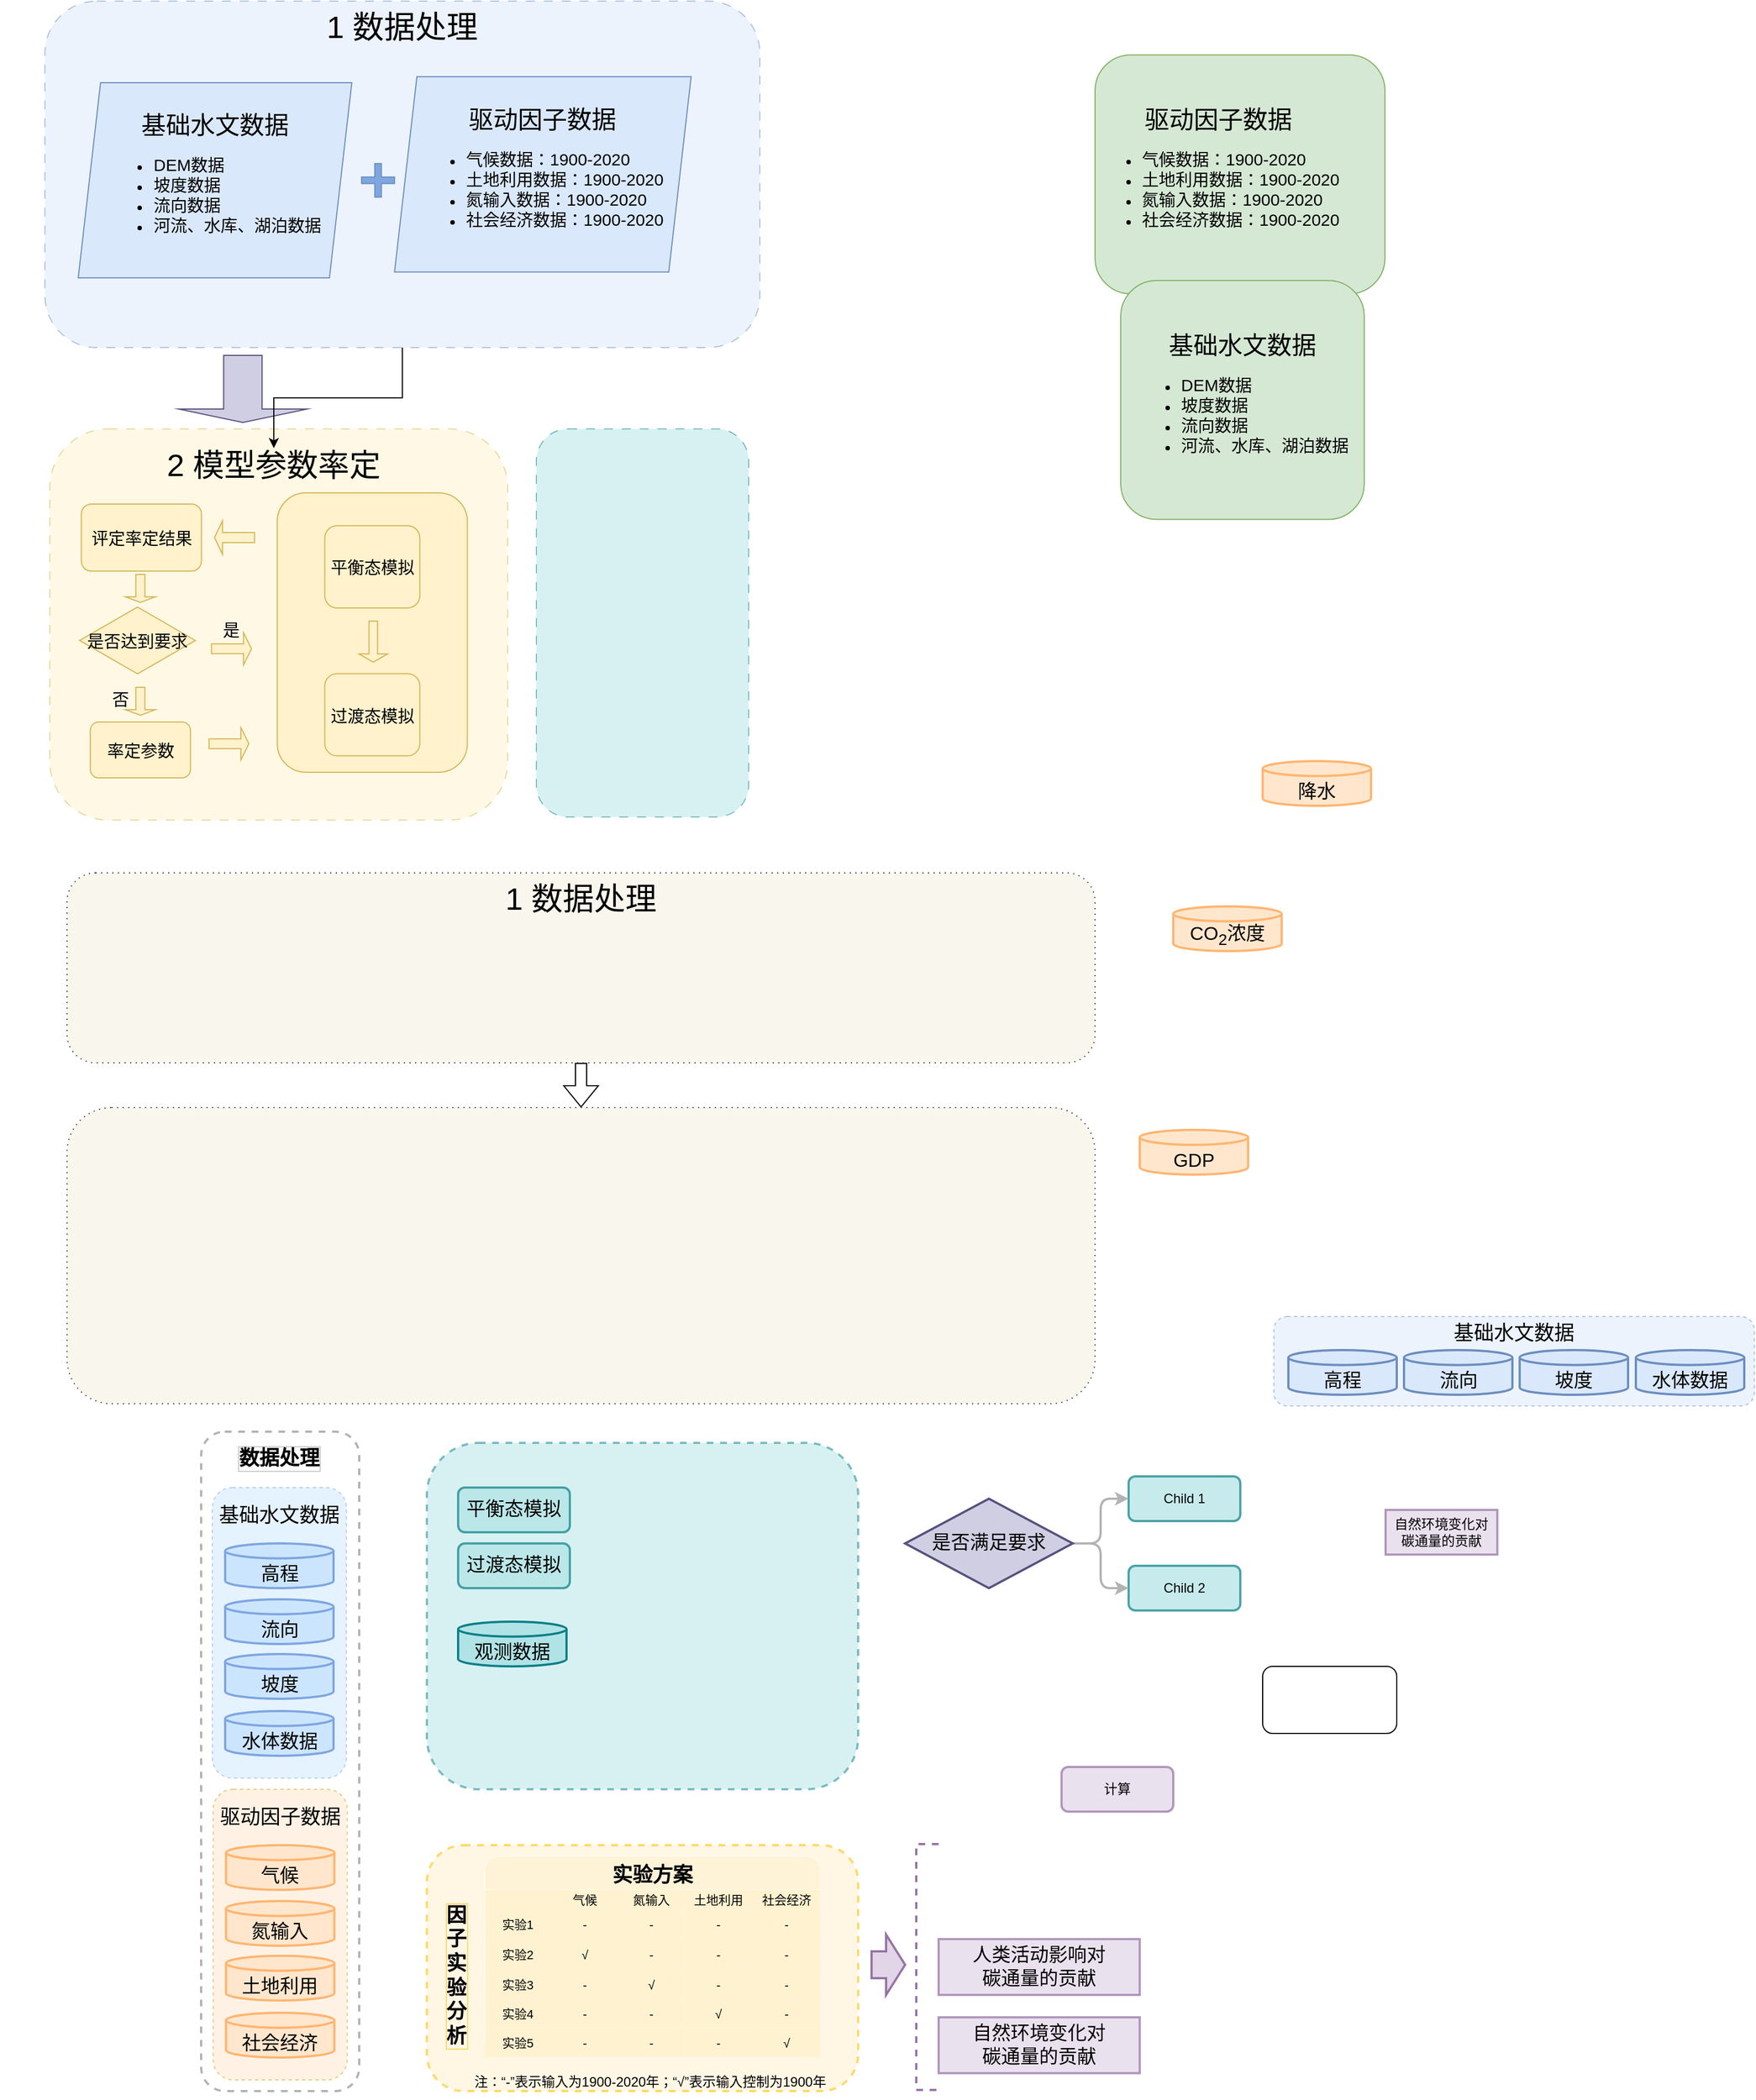 <mxfile version="27.1.4">
  <diagram id="C5RBs43oDa-KdzZeNtuy" name="Page-1">
    <mxGraphModel dx="1188" dy="659" grid="1" gridSize="10" guides="1" tooltips="1" connect="1" arrows="1" fold="1" page="1" pageScale="1" pageWidth="827" pageHeight="1169" math="0" shadow="0">
      <root>
        <mxCell id="WIyWlLk6GJQsqaUBKTNV-0" />
        <mxCell id="WIyWlLk6GJQsqaUBKTNV-1" parent="WIyWlLk6GJQsqaUBKTNV-0" />
        <mxCell id="oJPnfznHVFl8mpxEo0FU-79" value="" style="rounded=1;whiteSpace=wrap;html=1;dashed=1;strokeColor=#B3B3B3;strokeWidth=2;" parent="WIyWlLk6GJQsqaUBKTNV-1" vertex="1">
          <mxGeometry x="200" y="1300" width="141.5" height="590" as="geometry" />
        </mxCell>
        <mxCell id="oJPnfznHVFl8mpxEo0FU-6" value="" style="group;dashed=1;fillColor=#dae8fc;strokeColor=#6c8ebf;opacity=0;" parent="WIyWlLk6GJQsqaUBKTNV-1" vertex="1" connectable="0">
          <mxGeometry x="70" y="20" width="630" height="382.76" as="geometry" />
        </mxCell>
        <mxCell id="oJPnfznHVFl8mpxEo0FU-4" value="&lt;font style=&quot;font-size: 28px;&quot;&gt;1 数据处理&lt;/font&gt;" style="rounded=1;whiteSpace=wrap;html=1;fillColor=#dae8fc;strokeColor=#6c8ebf;verticalAlign=top;dashed=1;opacity=50;dashPattern=8 8;" parent="oJPnfznHVFl8mpxEo0FU-6" vertex="1">
          <mxGeometry x="-9.83" width="639.83" height="310" as="geometry" />
        </mxCell>
        <mxCell id="oJPnfznHVFl8mpxEo0FU-9" value="" style="shape=cross;whiteSpace=wrap;html=1;fillColor=#7EA6E0;strokeColor=#6c8ebf;" parent="oJPnfznHVFl8mpxEo0FU-6" vertex="1">
          <mxGeometry x="273.603" y="145.34" width="29.492" height="30" as="geometry" />
        </mxCell>
        <mxCell id="oJPnfznHVFl8mpxEo0FU-14" value="" style="shape=singleArrow;direction=south;whiteSpace=wrap;html=1;strokeColor=#56517e;fillColor=#d0cee2;" parent="oJPnfznHVFl8mpxEo0FU-6" vertex="1">
          <mxGeometry x="109.998" y="317" width="114.702" height="60" as="geometry" />
        </mxCell>
        <mxCell id="oJPnfznHVFl8mpxEo0FU-18" value="&lt;div&gt;&lt;font style=&quot;font-size: 22px;&quot;&gt;基础水文数据&lt;/font&gt;&lt;/div&gt;&lt;div&gt;&lt;ul&gt;&lt;li style=&quot;text-align: left;&quot;&gt;&lt;font style=&quot;font-size: 15px;&quot;&gt;DEM数据&lt;/font&gt;&lt;/li&gt;&lt;li style=&quot;text-align: left;&quot;&gt;&lt;font style=&quot;font-size: 15px;&quot;&gt;坡度数据&lt;/font&gt;&lt;/li&gt;&lt;li style=&quot;text-align: left;&quot;&gt;&lt;font style=&quot;font-size: 15px;&quot;&gt;流向数据&lt;/font&gt;&lt;/li&gt;&lt;li style=&quot;text-align: left;&quot;&gt;&lt;font style=&quot;font-size: 15px;&quot;&gt;河流、水库、湖泊数据&lt;/font&gt;&lt;/li&gt;&lt;/ul&gt;&lt;/div&gt;" style="shape=parallelogram;perimeter=parallelogramPerimeter;whiteSpace=wrap;html=1;fixedSize=1;fillColor=#dae8fc;strokeColor=#6c8ebf;" parent="oJPnfznHVFl8mpxEo0FU-6" vertex="1">
          <mxGeometry x="19.996" y="73.01" width="244.839" height="174.66" as="geometry" />
        </mxCell>
        <mxCell id="oJPnfznHVFl8mpxEo0FU-17" value="&lt;div&gt;&lt;font style=&quot;font-size: 22px;&quot;&gt;驱动因子数据&lt;/font&gt;&lt;/div&gt;&lt;ul style=&quot;text-align: left;&quot;&gt;&lt;li&gt;&lt;font style=&quot;font-size: 15px;&quot;&gt;气候数据：1900-2020&lt;/font&gt;&lt;/li&gt;&lt;li&gt;&lt;font style=&quot;font-size: 15px;&quot;&gt;土地利用数据：1900-2020&lt;/font&gt;&lt;/li&gt;&lt;li&gt;&lt;font style=&quot;font-size: 15px;&quot;&gt;氮输入数据：1900-2020&lt;/font&gt;&lt;/li&gt;&lt;li&gt;&lt;font style=&quot;font-size: 15px;&quot;&gt;社会经济数据：1900-2020&lt;/font&gt;&lt;/li&gt;&lt;/ul&gt;" style="shape=parallelogram;perimeter=parallelogramPerimeter;whiteSpace=wrap;html=1;fixedSize=1;fillColor=#dae8fc;strokeColor=#6c8ebf;" parent="oJPnfznHVFl8mpxEo0FU-6" vertex="1">
          <mxGeometry x="303.09" y="67.67" width="265.424" height="174.66" as="geometry" />
        </mxCell>
        <mxCell id="oJPnfznHVFl8mpxEo0FU-0" value="&lt;div style=&quot;text-align: center;&quot;&gt;&lt;font style=&quot;font-size: 22px;&quot;&gt;驱动因子数据&lt;/font&gt;&lt;/div&gt;&lt;ul&gt;&lt;li style=&quot;&quot;&gt;&lt;font style=&quot;font-size: 15px;&quot;&gt;气候数据：1900-2020&lt;/font&gt;&lt;/li&gt;&lt;li&gt;&lt;font style=&quot;font-size: 15px;&quot;&gt;土地利用数据：1900-2020&lt;/font&gt;&lt;/li&gt;&lt;li style=&quot;&quot;&gt;&lt;font style=&quot;font-size: 15px;&quot;&gt;氮输入数据：1900-2020&lt;/font&gt;&lt;/li&gt;&lt;li style=&quot;&quot;&gt;&lt;font style=&quot;font-size: 15px;&quot;&gt;社会经济数据：1900-2020&lt;/font&gt;&lt;/li&gt;&lt;/ul&gt;" style="rounded=1;whiteSpace=wrap;html=1;align=left;fillColor=#d5e8d4;strokeColor=#82b366;movable=1;resizable=1;rotatable=1;deletable=1;editable=1;locked=0;connectable=1;" parent="WIyWlLk6GJQsqaUBKTNV-1" vertex="1">
          <mxGeometry x="1000.005" y="68.108" width="259.434" height="213.793" as="geometry" />
        </mxCell>
        <mxCell id="oJPnfznHVFl8mpxEo0FU-2" value="&lt;div style=&quot;&quot;&gt;&lt;font style=&quot;font-size: 22px;&quot;&gt;基础水文数据&lt;/font&gt;&lt;/div&gt;&lt;div style=&quot;&quot;&gt;&lt;ul&gt;&lt;li style=&quot;text-align: left;&quot;&gt;&lt;font style=&quot;font-size: 15px;&quot;&gt;DEM数据&lt;/font&gt;&lt;/li&gt;&lt;li style=&quot;text-align: left;&quot;&gt;&lt;font style=&quot;font-size: 15px;&quot;&gt;坡度数据&lt;/font&gt;&lt;/li&gt;&lt;li style=&quot;text-align: left;&quot;&gt;&lt;font style=&quot;font-size: 15px;&quot;&gt;流向数据&lt;/font&gt;&lt;/li&gt;&lt;li style=&quot;text-align: left;&quot;&gt;&lt;font style=&quot;font-size: 15px;&quot;&gt;河流、水库、湖泊数据&lt;/font&gt;&lt;/li&gt;&lt;/ul&gt;&lt;/div&gt;" style="rounded=1;whiteSpace=wrap;html=1;align=center;fillColor=#d5e8d4;strokeColor=#82b366;" parent="WIyWlLk6GJQsqaUBKTNV-1" vertex="1">
          <mxGeometry x="1023.001" y="269.998" width="217.925" height="213.793" as="geometry" />
        </mxCell>
        <mxCell id="oJPnfznHVFl8mpxEo0FU-35" value="" style="group" parent="WIyWlLk6GJQsqaUBKTNV-1" vertex="1" connectable="0">
          <mxGeometry x="20" y="402.76" width="490" height="350" as="geometry" />
        </mxCell>
        <mxCell id="oJPnfznHVFl8mpxEo0FU-3" value="" style="rounded=1;whiteSpace=wrap;html=1;fillColor=#fff2cc;strokeColor=#d6b656;opacity=50;dashed=1;dashPattern=8 8;" parent="oJPnfznHVFl8mpxEo0FU-35" vertex="1">
          <mxGeometry x="44.545" width="409.818" height="350" as="geometry" />
        </mxCell>
        <mxCell id="oJPnfznHVFl8mpxEo0FU-36" value="" style="group" parent="oJPnfznHVFl8mpxEo0FU-35" vertex="1" connectable="0">
          <mxGeometry x="71.273" y="52.24" width="356.364" height="260" as="geometry" />
        </mxCell>
        <mxCell id="oJPnfznHVFl8mpxEo0FU-21" value="&lt;font style=&quot;font-size: 15px;&quot;&gt;率定参数&lt;/font&gt;" style="rounded=1;whiteSpace=wrap;html=1;fillColor=#fff2cc;strokeColor=#d6b656;" parent="oJPnfznHVFl8mpxEo0FU-36" vertex="1">
          <mxGeometry x="9.562" y="210" width="89.613" height="50" as="geometry" />
        </mxCell>
        <mxCell id="oJPnfznHVFl8mpxEo0FU-25" value="" style="shape=singleArrow;direction=west;whiteSpace=wrap;html=1;fillColor=#fff2cc;strokeColor=#d6b656;" parent="oJPnfznHVFl8mpxEo0FU-36" vertex="1">
          <mxGeometry x="120.682" y="30" width="35.845" height="30" as="geometry" />
        </mxCell>
        <mxCell id="oJPnfznHVFl8mpxEo0FU-26" value="&lt;font style=&quot;font-size: 15px;&quot;&gt;是否达到要求&lt;/font&gt;" style="html=1;whiteSpace=wrap;aspect=fixed;shape=isoRectangle;fillColor=#fff2cc;strokeColor=#d6b656;" parent="oJPnfznHVFl8mpxEo0FU-36" vertex="1">
          <mxGeometry y="106" width="103.58" height="62.147" as="geometry" />
        </mxCell>
        <mxCell id="oJPnfznHVFl8mpxEo0FU-27" value="" style="group" parent="oJPnfznHVFl8mpxEo0FU-36" vertex="1" connectable="0">
          <mxGeometry x="171.758" y="5" width="175.228" height="250" as="geometry" />
        </mxCell>
        <mxCell id="oJPnfznHVFl8mpxEo0FU-22" value="" style="rounded=1;whiteSpace=wrap;html=1;fillColor=#fff2cc;strokeColor=#d6b656;textDirection=vertical-lr;" parent="oJPnfznHVFl8mpxEo0FU-27" vertex="1">
          <mxGeometry x="5.104" width="170.124" height="250.0" as="geometry" />
        </mxCell>
        <mxCell id="oJPnfznHVFl8mpxEo0FU-19" value="&lt;font style=&quot;font-size: 15px;&quot;&gt;平衡态模拟&lt;/font&gt;" style="rounded=1;whiteSpace=wrap;html=1;fillColor=#fff2cc;strokeColor=#d6b656;" parent="oJPnfznHVFl8mpxEo0FU-27" vertex="1">
          <mxGeometry x="47.635" y="29.412" width="85.062" height="73.529" as="geometry" />
        </mxCell>
        <mxCell id="oJPnfznHVFl8mpxEo0FU-20" value="&lt;font style=&quot;font-size: 15px;&quot;&gt;过渡态模拟&lt;/font&gt;" style="rounded=1;whiteSpace=wrap;html=1;fillColor=#fff2cc;strokeColor=#d6b656;" parent="oJPnfznHVFl8mpxEo0FU-27" vertex="1">
          <mxGeometry x="47.635" y="161.765" width="85.062" height="73.529" as="geometry" />
        </mxCell>
        <mxCell id="oJPnfznHVFl8mpxEo0FU-24" value="" style="shape=singleArrow;direction=south;whiteSpace=wrap;html=1;fillColor=#fff2cc;strokeColor=#d6b656;" parent="oJPnfznHVFl8mpxEo0FU-27" vertex="1">
          <mxGeometry x="78.257" y="114.706" width="25.519" height="36.765" as="geometry" />
        </mxCell>
        <mxCell id="oJPnfznHVFl8mpxEo0FU-28" value="&lt;span style=&quot;font-size: 15px;&quot;&gt;评定率定结果&lt;/span&gt;" style="rounded=1;whiteSpace=wrap;html=1;fillColor=#fff2cc;strokeColor=#d6b656;" parent="oJPnfznHVFl8mpxEo0FU-36" vertex="1">
          <mxGeometry x="1.497" y="15" width="107.535" height="60" as="geometry" />
        </mxCell>
        <mxCell id="oJPnfznHVFl8mpxEo0FU-29" value="" style="shape=singleArrow;direction=south;whiteSpace=wrap;html=1;fillColor=#fff2cc;strokeColor=#d6b656;" parent="oJPnfznHVFl8mpxEo0FU-36" vertex="1">
          <mxGeometry x="40.926" y="78" width="26.884" height="25" as="geometry" />
        </mxCell>
        <mxCell id="oJPnfznHVFl8mpxEo0FU-30" value="" style="shape=singleArrow;whiteSpace=wrap;html=1;fillColor=#fff2cc;strokeColor=#d6b656;" parent="oJPnfznHVFl8mpxEo0FU-36" vertex="1">
          <mxGeometry x="117.993" y="130" width="35.845" height="29" as="geometry" />
        </mxCell>
        <mxCell id="oJPnfznHVFl8mpxEo0FU-32" value="&lt;font style=&quot;font-size: 15px;&quot;&gt;是&lt;/font&gt;" style="text;html=1;align=center;verticalAlign=middle;whiteSpace=wrap;rounded=0;" parent="oJPnfznHVFl8mpxEo0FU-36" vertex="1">
          <mxGeometry x="109.032" y="112" width="53.768" height="30" as="geometry" />
        </mxCell>
        <mxCell id="oJPnfznHVFl8mpxEo0FU-33" value="" style="shape=singleArrow;direction=south;whiteSpace=wrap;html=1;fillColor=#fff2cc;strokeColor=#d6b656;" parent="oJPnfznHVFl8mpxEo0FU-36" vertex="1">
          <mxGeometry x="40.926" y="179" width="26.884" height="25" as="geometry" />
        </mxCell>
        <mxCell id="oJPnfznHVFl8mpxEo0FU-34" value="&lt;font style=&quot;font-size: 15px;&quot;&gt;否&lt;/font&gt;" style="text;html=1;align=center;verticalAlign=middle;whiteSpace=wrap;rounded=0;" parent="oJPnfznHVFl8mpxEo0FU-36" vertex="1">
          <mxGeometry x="9.562" y="174" width="53.768" height="30" as="geometry" />
        </mxCell>
        <mxCell id="oJPnfznHVFl8mpxEo0FU-37" value="&lt;font style=&quot;font-size: 28px;&quot;&gt;2 模型参数率定&lt;/font&gt;" style="text;html=1;align=center;verticalAlign=middle;whiteSpace=wrap;rounded=0;" parent="oJPnfznHVFl8mpxEo0FU-35" vertex="1">
          <mxGeometry x="139.07" y="17.24" width="211.86" height="30" as="geometry" />
        </mxCell>
        <mxCell id="oJPnfznHVFl8mpxEo0FU-38" value="" style="shape=singleArrow;whiteSpace=wrap;html=1;fillColor=#fff2cc;strokeColor=#d6b656;" parent="oJPnfznHVFl8mpxEo0FU-35" vertex="1">
          <mxGeometry x="187.091" y="267.24" width="35.636" height="29" as="geometry" />
        </mxCell>
        <mxCell id="oJPnfznHVFl8mpxEo0FU-40" value="" style="rounded=1;whiteSpace=wrap;html=1;fillColor=#b0e3e6;strokeColor=#0e8088;opacity=50;dashed=1;dashPattern=8 8;" parent="WIyWlLk6GJQsqaUBKTNV-1" vertex="1">
          <mxGeometry x="500" y="402.76" width="190" height="347.24" as="geometry" />
        </mxCell>
        <mxCell id="oJPnfznHVFl8mpxEo0FU-41" value="" style="edgeStyle=orthogonalEdgeStyle;rounded=0;orthogonalLoop=1;jettySize=auto;html=1;" parent="WIyWlLk6GJQsqaUBKTNV-1" source="oJPnfznHVFl8mpxEo0FU-4" target="oJPnfznHVFl8mpxEo0FU-37" edge="1">
          <mxGeometry relative="1" as="geometry" />
        </mxCell>
        <mxCell id="oJPnfznHVFl8mpxEo0FU-67" value="" style="edgeStyle=orthogonalEdgeStyle;rounded=0;orthogonalLoop=1;jettySize=auto;html=1;opacity=0;fillColor=#b1ddf0;strokeColor=#10739e;" parent="WIyWlLk6GJQsqaUBKTNV-1" edge="1">
          <mxGeometry relative="1" as="geometry">
            <mxPoint x="1150" y="1307" as="sourcePoint" />
            <mxPoint x="1150" y="1307" as="targetPoint" />
            <Array as="points">
              <mxPoint x="1170" y="1307" />
            </Array>
          </mxGeometry>
        </mxCell>
        <mxCell id="oJPnfznHVFl8mpxEo0FU-69" value="" style="edgeStyle=orthogonalEdgeStyle;rounded=0;orthogonalLoop=1;jettySize=auto;html=1;shape=flexArrow;" parent="WIyWlLk6GJQsqaUBKTNV-1" source="oJPnfznHVFl8mpxEo0FU-42" target="oJPnfznHVFl8mpxEo0FU-68" edge="1">
          <mxGeometry relative="1" as="geometry" />
        </mxCell>
        <mxCell id="oJPnfznHVFl8mpxEo0FU-42" value="&lt;font style=&quot;font-size: 28px;&quot;&gt;1 数据处理&lt;/font&gt;" style="rounded=1;whiteSpace=wrap;html=1;verticalAlign=top;dashed=1;dashPattern=1 4;fillColor=#f9f7ed;strokeColor=#36393d;" parent="WIyWlLk6GJQsqaUBKTNV-1" vertex="1">
          <mxGeometry x="80" y="800" width="920" height="170" as="geometry" />
        </mxCell>
        <mxCell id="oJPnfznHVFl8mpxEo0FU-50" value="&lt;span style=&quot;font-size: 17px;&quot;&gt;降水&lt;/span&gt;" style="strokeWidth=2;html=1;shape=mxgraph.flowchart.database;whiteSpace=wrap;fillColor=#ffe6cc;strokeColor=#FFB570;verticalAlign=bottom;" parent="WIyWlLk6GJQsqaUBKTNV-1" vertex="1">
          <mxGeometry x="1150" y="700" width="97" height="40" as="geometry" />
        </mxCell>
        <mxCell id="oJPnfznHVFl8mpxEo0FU-51" value="&lt;span style=&quot;font-size: 17px;&quot;&gt;CO&lt;sub&gt;2&lt;/sub&gt;浓度&lt;/span&gt;" style="strokeWidth=2;html=1;shape=mxgraph.flowchart.database;whiteSpace=wrap;fillColor=#ffe6cc;strokeColor=#FFB570;verticalAlign=bottom;" parent="WIyWlLk6GJQsqaUBKTNV-1" vertex="1">
          <mxGeometry x="1070" y="830" width="97" height="40" as="geometry" />
        </mxCell>
        <mxCell id="oJPnfznHVFl8mpxEo0FU-55" value="&lt;span style=&quot;font-size: 17px;&quot;&gt;GDP&lt;/span&gt;" style="strokeWidth=2;html=1;shape=mxgraph.flowchart.database;whiteSpace=wrap;fillColor=#ffe6cc;strokeColor=#FFB570;verticalAlign=bottom;" parent="WIyWlLk6GJQsqaUBKTNV-1" vertex="1">
          <mxGeometry x="1040" y="1030" width="97" height="40" as="geometry" />
        </mxCell>
        <mxCell id="oJPnfznHVFl8mpxEo0FU-60" value="" style="rounded=1;whiteSpace=wrap;html=1;fillColor=#dae8fc;strokeColor=#6c8ebf;dashed=1;opacity=50;container=0;" parent="WIyWlLk6GJQsqaUBKTNV-1" vertex="1">
          <mxGeometry x="1160" y="1197" width="430" height="80" as="geometry" />
        </mxCell>
        <mxCell id="oJPnfznHVFl8mpxEo0FU-61" value="&lt;font style=&quot;font-size: 17px;&quot;&gt;高程&lt;/font&gt;" style="strokeWidth=2;html=1;shape=mxgraph.flowchart.database;whiteSpace=wrap;fillColor=#dae8fc;strokeColor=#6c8ebf;verticalAlign=bottom;container=0;" parent="WIyWlLk6GJQsqaUBKTNV-1" vertex="1">
          <mxGeometry x="1173" y="1227" width="97" height="40" as="geometry" />
        </mxCell>
        <mxCell id="oJPnfznHVFl8mpxEo0FU-62" value="&lt;span style=&quot;font-size: 17px;&quot;&gt;坡度&lt;/span&gt;" style="strokeWidth=2;html=1;shape=mxgraph.flowchart.database;whiteSpace=wrap;fillColor=#dae8fc;strokeColor=#6c8ebf;verticalAlign=bottom;container=0;" parent="WIyWlLk6GJQsqaUBKTNV-1" vertex="1">
          <mxGeometry x="1380" y="1227" width="97" height="40" as="geometry" />
        </mxCell>
        <mxCell id="oJPnfznHVFl8mpxEo0FU-63" value="&lt;span style=&quot;font-size: 17px;&quot;&gt;流向&lt;/span&gt;" style="strokeWidth=2;html=1;shape=mxgraph.flowchart.database;whiteSpace=wrap;fillColor=#dae8fc;strokeColor=#6c8ebf;verticalAlign=bottom;container=0;" parent="WIyWlLk6GJQsqaUBKTNV-1" vertex="1">
          <mxGeometry x="1276.5" y="1227" width="97" height="40" as="geometry" />
        </mxCell>
        <mxCell id="oJPnfznHVFl8mpxEo0FU-64" value="&lt;span style=&quot;font-size: 17px;&quot;&gt;水体数据&lt;/span&gt;" style="strokeWidth=2;html=1;shape=mxgraph.flowchart.database;whiteSpace=wrap;fillColor=#dae8fc;strokeColor=#6c8ebf;verticalAlign=bottom;container=0;" parent="WIyWlLk6GJQsqaUBKTNV-1" vertex="1">
          <mxGeometry x="1484" y="1227" width="97" height="40" as="geometry" />
        </mxCell>
        <mxCell id="oJPnfznHVFl8mpxEo0FU-65" value="&lt;font style=&quot;font-size: 18px;&quot;&gt;基础水文数据&lt;/font&gt;" style="text;html=1;align=center;verticalAlign=middle;whiteSpace=wrap;rounded=0;container=0;" parent="WIyWlLk6GJQsqaUBKTNV-1" vertex="1">
          <mxGeometry x="1310" y="1197" width="130" height="30" as="geometry" />
        </mxCell>
        <mxCell id="oJPnfznHVFl8mpxEo0FU-68" value="" style="whiteSpace=wrap;html=1;verticalAlign=top;fillColor=#f9f7ed;strokeColor=#36393d;rounded=1;dashed=1;dashPattern=1 4;" parent="WIyWlLk6GJQsqaUBKTNV-1" vertex="1">
          <mxGeometry x="80" y="1010" width="920" height="265" as="geometry" />
        </mxCell>
        <mxCell id="oJPnfznHVFl8mpxEo0FU-81" value="&lt;font style=&quot;font-size: 18px;&quot;&gt;&lt;b&gt;数据处理&lt;/b&gt;&lt;/font&gt;" style="text;html=1;align=center;verticalAlign=middle;whiteSpace=wrap;rounded=0;textShadow=0;labelBackgroundColor=#FFFFFF;labelBorderColor=#CCCCCC;" parent="WIyWlLk6GJQsqaUBKTNV-1" vertex="1">
          <mxGeometry x="210" y="1308" width="120" height="32" as="geometry" />
        </mxCell>
        <mxCell id="oJPnfznHVFl8mpxEo0FU-83" value="" style="group" parent="WIyWlLk6GJQsqaUBKTNV-1" vertex="1" connectable="0">
          <mxGeometry x="210.75" y="1620" width="120" height="260" as="geometry" />
        </mxCell>
        <mxCell id="oJPnfznHVFl8mpxEo0FU-44" value="" style="rounded=1;whiteSpace=wrap;html=1;fillColor=#ffe6cc;strokeColor=#d79b00;dashed=1;opacity=50;" parent="oJPnfznHVFl8mpxEo0FU-83" vertex="1">
          <mxGeometry width="120" height="260" as="geometry" />
        </mxCell>
        <mxCell id="oJPnfznHVFl8mpxEo0FU-56" value="&lt;font style=&quot;font-size: 18px;&quot;&gt;驱动因子数据&lt;/font&gt;" style="text;html=1;align=center;verticalAlign=middle;whiteSpace=wrap;rounded=0;" parent="oJPnfznHVFl8mpxEo0FU-83" vertex="1">
          <mxGeometry width="120" height="50" as="geometry" />
        </mxCell>
        <mxCell id="oJPnfznHVFl8mpxEo0FU-47" value="&lt;font style=&quot;font-size: 17px;&quot;&gt;气候&lt;/font&gt;" style="strokeWidth=2;html=1;shape=mxgraph.flowchart.database;whiteSpace=wrap;fillColor=#ffe6cc;strokeColor=#FFB570;verticalAlign=bottom;" parent="oJPnfznHVFl8mpxEo0FU-83" vertex="1">
          <mxGeometry x="11.5" y="50" width="97" height="40" as="geometry" />
        </mxCell>
        <mxCell id="oJPnfznHVFl8mpxEo0FU-53" value="&lt;span style=&quot;font-size: 17px;&quot;&gt;氮输入&lt;/span&gt;" style="strokeWidth=2;html=1;shape=mxgraph.flowchart.database;whiteSpace=wrap;fillColor=#ffe6cc;strokeColor=#FFB570;verticalAlign=bottom;" parent="oJPnfznHVFl8mpxEo0FU-83" vertex="1">
          <mxGeometry x="11.5" y="100" width="97" height="40" as="geometry" />
        </mxCell>
        <mxCell id="oJPnfznHVFl8mpxEo0FU-52" value="&lt;span style=&quot;font-size: 17px;&quot;&gt;土地利用&lt;/span&gt;" style="strokeWidth=2;html=1;shape=mxgraph.flowchart.database;whiteSpace=wrap;fillColor=#ffe6cc;strokeColor=#FFB570;verticalAlign=bottom;" parent="oJPnfznHVFl8mpxEo0FU-83" vertex="1">
          <mxGeometry x="11.5" y="149" width="97" height="40" as="geometry" />
        </mxCell>
        <mxCell id="oJPnfznHVFl8mpxEo0FU-54" value="&lt;span style=&quot;font-size: 17px;&quot;&gt;社会经济&lt;/span&gt;" style="strokeWidth=2;html=1;shape=mxgraph.flowchart.database;whiteSpace=wrap;fillColor=#ffe6cc;strokeColor=#FFB570;verticalAlign=bottom;" parent="oJPnfznHVFl8mpxEo0FU-83" vertex="1">
          <mxGeometry x="11.5" y="200" width="97" height="40" as="geometry" />
        </mxCell>
        <mxCell id="oJPnfznHVFl8mpxEo0FU-84" value="" style="group" parent="WIyWlLk6GJQsqaUBKTNV-1" vertex="1" connectable="0">
          <mxGeometry x="210" y="1350" width="120" height="260" as="geometry" />
        </mxCell>
        <mxCell id="oJPnfznHVFl8mpxEo0FU-72" value="" style="rounded=1;whiteSpace=wrap;html=1;fillColor=#cce5ff;strokeColor=#7EA6E0;dashed=1;opacity=50;" parent="oJPnfznHVFl8mpxEo0FU-84" vertex="1">
          <mxGeometry width="120" height="260" as="geometry" />
        </mxCell>
        <mxCell id="oJPnfznHVFl8mpxEo0FU-74" value="&lt;font style=&quot;font-size: 17px;&quot;&gt;高程&lt;/font&gt;" style="strokeWidth=2;html=1;shape=mxgraph.flowchart.database;whiteSpace=wrap;fillColor=#cce5ff;strokeColor=#7EA6E0;verticalAlign=bottom;" parent="oJPnfznHVFl8mpxEo0FU-84" vertex="1">
          <mxGeometry x="11.5" y="50" width="97" height="40" as="geometry" />
        </mxCell>
        <mxCell id="oJPnfznHVFl8mpxEo0FU-75" value="&lt;span style=&quot;font-size: 17px;&quot;&gt;流向&lt;/span&gt;" style="strokeWidth=2;html=1;shape=mxgraph.flowchart.database;whiteSpace=wrap;fillColor=#cce5ff;strokeColor=#7EA6E0;verticalAlign=bottom;" parent="oJPnfznHVFl8mpxEo0FU-84" vertex="1">
          <mxGeometry x="11.5" y="100" width="97" height="40" as="geometry" />
        </mxCell>
        <mxCell id="oJPnfznHVFl8mpxEo0FU-76" value="&lt;span style=&quot;font-size: 17px;&quot;&gt;坡度&lt;/span&gt;" style="strokeWidth=2;html=1;shape=mxgraph.flowchart.database;whiteSpace=wrap;fillColor=#cce5ff;strokeColor=#7EA6E0;verticalAlign=bottom;" parent="oJPnfznHVFl8mpxEo0FU-84" vertex="1">
          <mxGeometry x="11.5" y="149" width="97" height="40" as="geometry" />
        </mxCell>
        <mxCell id="oJPnfznHVFl8mpxEo0FU-77" value="&lt;span style=&quot;font-size: 17px;&quot;&gt;水体数据&lt;/span&gt;" style="strokeWidth=2;html=1;shape=mxgraph.flowchart.database;whiteSpace=wrap;fillColor=#cce5ff;strokeColor=#7EA6E0;verticalAlign=bottom;" parent="oJPnfznHVFl8mpxEo0FU-84" vertex="1">
          <mxGeometry x="11.5" y="200" width="97" height="40" as="geometry" />
        </mxCell>
        <mxCell id="oJPnfznHVFl8mpxEo0FU-78" value="&lt;font style=&quot;font-size: 18px;&quot;&gt;基础水文数据&lt;/font&gt;" style="text;html=1;align=center;verticalAlign=middle;whiteSpace=wrap;rounded=0;" parent="oJPnfznHVFl8mpxEo0FU-84" vertex="1">
          <mxGeometry width="120" height="50" as="geometry" />
        </mxCell>
        <mxCell id="oJPnfznHVFl8mpxEo0FU-249" value="" style="rounded=1;whiteSpace=wrap;html=1;" parent="WIyWlLk6GJQsqaUBKTNV-1" vertex="1">
          <mxGeometry x="1150" y="1510" width="120" height="60" as="geometry" />
        </mxCell>
        <mxCell id="oJPnfznHVFl8mpxEo0FU-82" value="" style="rounded=1;whiteSpace=wrap;html=1;dashed=1;movable=1;resizable=1;rotatable=1;deletable=1;editable=1;locked=0;connectable=1;fillColor=#FFF6E4;strokeColor=#FFD966;strokeWidth=2;" parent="WIyWlLk6GJQsqaUBKTNV-1" vertex="1">
          <mxGeometry x="402" y="1670" width="386" height="220" as="geometry" />
        </mxCell>
        <mxCell id="oJPnfznHVFl8mpxEo0FU-85" value="&lt;span style=&quot;font-size: 18px;&quot;&gt;&lt;b&gt;因&lt;/b&gt;&lt;/span&gt;&lt;div&gt;&lt;span style=&quot;font-size: 18px;&quot;&gt;&lt;b&gt;子&lt;/b&gt;&lt;/span&gt;&lt;/div&gt;&lt;div&gt;&lt;span style=&quot;font-size: 18px;&quot;&gt;&lt;b&gt;实&lt;/b&gt;&lt;/span&gt;&lt;/div&gt;&lt;div&gt;&lt;span style=&quot;font-size: 18px;&quot;&gt;&lt;b&gt;验&lt;/b&gt;&lt;/span&gt;&lt;/div&gt;&lt;div&gt;&lt;span style=&quot;font-size: 18px;&quot;&gt;&lt;b&gt;分&lt;/b&gt;&lt;/span&gt;&lt;/div&gt;&lt;div&gt;&lt;span style=&quot;font-size: 18px;&quot;&gt;&lt;b&gt;析&lt;/b&gt;&lt;/span&gt;&lt;/div&gt;" style="text;html=1;align=center;verticalAlign=middle;whiteSpace=wrap;rounded=0;textShadow=0;labelBackgroundColor=none;labelBorderColor=#FFD966;movable=1;resizable=1;rotatable=1;deletable=1;editable=1;locked=0;connectable=1;fillColor=#FFFFEB;opacity=0;" parent="WIyWlLk6GJQsqaUBKTNV-1" vertex="1">
          <mxGeometry x="414" y="1726" width="29.49" height="122" as="geometry" />
        </mxCell>
        <mxCell id="oJPnfznHVFl8mpxEo0FU-199" value="实验方案" style="shape=table;startSize=30;container=1;collapsible=0;childLayout=tableLayout;swimlaneFillColor=none;strokeColor=#FFFFFF;fontSize=18;fillColor=#FFF2CC;labelBackgroundColor=none;opacity=50;rounded=1;swimlaneLine=1;movable=1;resizable=1;rotatable=1;deletable=1;editable=1;locked=0;connectable=1;fontStyle=1" parent="WIyWlLk6GJQsqaUBKTNV-1" vertex="1">
          <mxGeometry x="454" y="1680" width="300" height="180" as="geometry" />
        </mxCell>
        <mxCell id="oJPnfznHVFl8mpxEo0FU-200" value="" style="shape=tableRow;horizontal=0;startSize=0;swimlaneHead=0;swimlaneBody=0;strokeColor=#E1D5E7;top=0;left=0;bottom=0;right=0;collapsible=0;dropTarget=0;fillColor=#FFF2CC;points=[[0,0.5],[1,0.5]];portConstraint=eastwest;swimlaneFillColor=none;fontSize=11;movable=1;resizable=1;rotatable=1;deletable=1;editable=1;locked=0;connectable=1;opacity=50;" parent="oJPnfznHVFl8mpxEo0FU-199" vertex="1">
          <mxGeometry y="30" width="300" height="17" as="geometry" />
        </mxCell>
        <mxCell id="oJPnfznHVFl8mpxEo0FU-201" value="" style="shape=partialRectangle;html=1;whiteSpace=wrap;connectable=1;strokeColor=#E1D5E7;overflow=hidden;fillColor=#FFF2CC;top=0;left=0;bottom=0;right=0;pointerEvents=1;swimlaneFillColor=none;fontSize=11;movable=1;resizable=1;rotatable=1;deletable=1;editable=1;locked=0;opacity=50;" parent="oJPnfznHVFl8mpxEo0FU-200" vertex="1">
          <mxGeometry width="59" height="17" as="geometry">
            <mxRectangle width="59" height="17" as="alternateBounds" />
          </mxGeometry>
        </mxCell>
        <mxCell id="oJPnfznHVFl8mpxEo0FU-202" value="气候" style="shape=partialRectangle;html=1;whiteSpace=wrap;connectable=1;strokeColor=#E1D5E7;overflow=hidden;fillColor=#FFF2CC;top=0;left=0;bottom=0;right=0;pointerEvents=1;swimlaneFillColor=none;fontSize=11;movable=1;resizable=1;rotatable=1;deletable=1;editable=1;locked=0;opacity=50;" parent="oJPnfznHVFl8mpxEo0FU-200" vertex="1">
          <mxGeometry x="59" width="61" height="17" as="geometry">
            <mxRectangle width="61" height="17" as="alternateBounds" />
          </mxGeometry>
        </mxCell>
        <mxCell id="oJPnfznHVFl8mpxEo0FU-203" value="氮输入" style="shape=partialRectangle;html=1;whiteSpace=wrap;connectable=1;strokeColor=#E1D5E7;overflow=hidden;fillColor=#FFF2CC;top=0;left=0;bottom=0;right=0;pointerEvents=1;swimlaneFillColor=none;fontSize=11;movable=1;resizable=1;rotatable=1;deletable=1;editable=1;locked=0;opacity=50;" parent="oJPnfznHVFl8mpxEo0FU-200" vertex="1">
          <mxGeometry x="120" width="58" height="17" as="geometry">
            <mxRectangle width="58" height="17" as="alternateBounds" />
          </mxGeometry>
        </mxCell>
        <mxCell id="oJPnfznHVFl8mpxEo0FU-204" value="土地利用" style="shape=partialRectangle;html=1;whiteSpace=wrap;connectable=1;strokeColor=#E1D5E7;overflow=hidden;fillColor=#FFF2CC;top=0;left=0;bottom=0;right=0;pointerEvents=1;swimlaneFillColor=none;fontSize=11;movable=1;resizable=1;rotatable=1;deletable=1;editable=1;locked=0;opacity=50;" parent="oJPnfznHVFl8mpxEo0FU-200" vertex="1">
          <mxGeometry x="178" width="62" height="17" as="geometry">
            <mxRectangle width="62" height="17" as="alternateBounds" />
          </mxGeometry>
        </mxCell>
        <mxCell id="oJPnfznHVFl8mpxEo0FU-205" value="社会经济" style="shape=partialRectangle;html=1;whiteSpace=wrap;connectable=1;strokeColor=#E1D5E7;overflow=hidden;fillColor=#FFF2CC;top=0;left=0;bottom=0;right=0;pointerEvents=1;swimlaneFillColor=none;fontSize=11;movable=1;resizable=1;rotatable=1;deletable=1;editable=1;locked=0;opacity=50;" parent="oJPnfznHVFl8mpxEo0FU-200" vertex="1">
          <mxGeometry x="240" width="60" height="17" as="geometry">
            <mxRectangle width="60" height="17" as="alternateBounds" />
          </mxGeometry>
        </mxCell>
        <mxCell id="oJPnfznHVFl8mpxEo0FU-206" value="" style="shape=tableRow;horizontal=0;startSize=0;swimlaneHead=0;swimlaneBody=0;strokeColor=#E1D5E7;top=0;left=0;bottom=0;right=0;collapsible=0;dropTarget=0;fillColor=#FFF2CC;points=[[0,0.5],[1,0.5]];portConstraint=eastwest;swimlaneFillColor=none;fontSize=11;movable=1;resizable=1;rotatable=1;deletable=1;editable=1;locked=0;connectable=1;opacity=50;" parent="oJPnfznHVFl8mpxEo0FU-199" vertex="1">
          <mxGeometry y="47" width="300" height="27" as="geometry" />
        </mxCell>
        <mxCell id="oJPnfznHVFl8mpxEo0FU-207" value="实验1" style="shape=partialRectangle;html=1;whiteSpace=wrap;connectable=1;strokeColor=#E1D5E7;overflow=hidden;fillColor=#FFF2CC;top=0;left=0;bottom=0;right=0;pointerEvents=1;swimlaneFillColor=none;fontSize=11;movable=1;resizable=1;rotatable=1;deletable=1;editable=1;locked=0;opacity=50;" parent="oJPnfznHVFl8mpxEo0FU-206" vertex="1">
          <mxGeometry width="59" height="27" as="geometry">
            <mxRectangle width="59" height="27" as="alternateBounds" />
          </mxGeometry>
        </mxCell>
        <mxCell id="oJPnfznHVFl8mpxEo0FU-208" value="-" style="shape=partialRectangle;html=1;whiteSpace=wrap;connectable=1;strokeColor=#E1D5E7;overflow=hidden;fillColor=#FFF2CC;top=0;left=0;bottom=0;right=0;pointerEvents=1;swimlaneFillColor=none;fontSize=11;movable=1;resizable=1;rotatable=1;deletable=1;editable=1;locked=0;opacity=50;" parent="oJPnfznHVFl8mpxEo0FU-206" vertex="1">
          <mxGeometry x="59" width="61" height="27" as="geometry">
            <mxRectangle width="61" height="27" as="alternateBounds" />
          </mxGeometry>
        </mxCell>
        <mxCell id="oJPnfznHVFl8mpxEo0FU-209" value="-" style="shape=partialRectangle;html=1;whiteSpace=wrap;connectable=1;strokeColor=#E1D5E7;overflow=hidden;fillColor=#FFF2CC;top=0;left=0;bottom=0;right=0;pointerEvents=1;swimlaneFillColor=none;fontSize=11;movable=1;resizable=1;rotatable=1;deletable=1;editable=1;locked=0;opacity=50;" parent="oJPnfznHVFl8mpxEo0FU-206" vertex="1">
          <mxGeometry x="120" width="58" height="27" as="geometry">
            <mxRectangle width="58" height="27" as="alternateBounds" />
          </mxGeometry>
        </mxCell>
        <mxCell id="oJPnfznHVFl8mpxEo0FU-210" value="-" style="shape=partialRectangle;html=1;whiteSpace=wrap;connectable=1;strokeColor=#E1D5E7;overflow=hidden;fillColor=#FFF2CC;top=0;left=0;bottom=0;right=0;pointerEvents=1;swimlaneFillColor=none;fontSize=11;movable=1;resizable=1;rotatable=1;deletable=1;editable=1;locked=0;opacity=50;" parent="oJPnfznHVFl8mpxEo0FU-206" vertex="1">
          <mxGeometry x="178" width="62" height="27" as="geometry">
            <mxRectangle width="62" height="27" as="alternateBounds" />
          </mxGeometry>
        </mxCell>
        <mxCell id="oJPnfznHVFl8mpxEo0FU-211" value="-" style="shape=partialRectangle;html=1;whiteSpace=wrap;connectable=1;strokeColor=#E1D5E7;overflow=hidden;fillColor=#FFF2CC;top=0;left=0;bottom=0;right=0;pointerEvents=1;swimlaneFillColor=none;fontSize=11;movable=1;resizable=1;rotatable=1;deletable=1;editable=1;locked=0;opacity=50;" parent="oJPnfznHVFl8mpxEo0FU-206" vertex="1">
          <mxGeometry x="240" width="60" height="27" as="geometry">
            <mxRectangle width="60" height="27" as="alternateBounds" />
          </mxGeometry>
        </mxCell>
        <mxCell id="oJPnfznHVFl8mpxEo0FU-212" value="" style="shape=tableRow;horizontal=0;startSize=0;swimlaneHead=0;swimlaneBody=0;strokeColor=#E1D5E7;top=0;left=0;bottom=0;right=0;collapsible=0;dropTarget=0;fillColor=#FFF2CC;points=[[0,0.5],[1,0.5]];portConstraint=eastwest;swimlaneFillColor=none;fontSize=11;movable=1;resizable=1;rotatable=1;deletable=1;editable=1;locked=0;connectable=1;opacity=50;" parent="oJPnfznHVFl8mpxEo0FU-199" vertex="1">
          <mxGeometry y="74" width="300" height="27" as="geometry" />
        </mxCell>
        <mxCell id="oJPnfznHVFl8mpxEo0FU-213" value="实验2" style="shape=partialRectangle;html=1;whiteSpace=wrap;connectable=1;strokeColor=#E1D5E7;overflow=hidden;fillColor=#FFF2CC;top=0;left=0;bottom=0;right=0;pointerEvents=1;swimlaneFillColor=none;fontSize=11;movable=1;resizable=1;rotatable=1;deletable=1;editable=1;locked=0;opacity=50;" parent="oJPnfznHVFl8mpxEo0FU-212" vertex="1">
          <mxGeometry width="59" height="27" as="geometry">
            <mxRectangle width="59" height="27" as="alternateBounds" />
          </mxGeometry>
        </mxCell>
        <mxCell id="oJPnfznHVFl8mpxEo0FU-214" value="√" style="shape=partialRectangle;html=1;whiteSpace=wrap;connectable=1;strokeColor=#E1D5E7;overflow=hidden;fillColor=#FFF2CC;top=0;left=0;bottom=0;right=0;pointerEvents=1;swimlaneFillColor=none;fontSize=11;movable=1;resizable=1;rotatable=1;deletable=1;editable=1;locked=0;opacity=50;" parent="oJPnfznHVFl8mpxEo0FU-212" vertex="1">
          <mxGeometry x="59" width="61" height="27" as="geometry">
            <mxRectangle width="61" height="27" as="alternateBounds" />
          </mxGeometry>
        </mxCell>
        <mxCell id="oJPnfznHVFl8mpxEo0FU-215" value="-" style="shape=partialRectangle;html=1;whiteSpace=wrap;connectable=1;strokeColor=#E1D5E7;overflow=hidden;fillColor=#FFF2CC;top=0;left=0;bottom=0;right=0;pointerEvents=1;swimlaneFillColor=none;fontSize=11;movable=1;resizable=1;rotatable=1;deletable=1;editable=1;locked=0;opacity=50;" parent="oJPnfznHVFl8mpxEo0FU-212" vertex="1">
          <mxGeometry x="120" width="58" height="27" as="geometry">
            <mxRectangle width="58" height="27" as="alternateBounds" />
          </mxGeometry>
        </mxCell>
        <mxCell id="oJPnfznHVFl8mpxEo0FU-216" value="-" style="shape=partialRectangle;html=1;whiteSpace=wrap;connectable=1;strokeColor=#E1D5E7;overflow=hidden;fillColor=#FFF2CC;top=0;left=0;bottom=0;right=0;pointerEvents=1;swimlaneFillColor=none;fontSize=11;movable=1;resizable=1;rotatable=1;deletable=1;editable=1;locked=0;opacity=50;" parent="oJPnfznHVFl8mpxEo0FU-212" vertex="1">
          <mxGeometry x="178" width="62" height="27" as="geometry">
            <mxRectangle width="62" height="27" as="alternateBounds" />
          </mxGeometry>
        </mxCell>
        <mxCell id="oJPnfznHVFl8mpxEo0FU-217" value="-" style="shape=partialRectangle;html=1;whiteSpace=wrap;connectable=1;strokeColor=#E1D5E7;overflow=hidden;fillColor=#FFF2CC;top=0;left=0;bottom=0;right=0;pointerEvents=1;swimlaneFillColor=none;fontSize=11;movable=1;resizable=1;rotatable=1;deletable=1;editable=1;locked=0;opacity=50;" parent="oJPnfznHVFl8mpxEo0FU-212" vertex="1">
          <mxGeometry x="240" width="60" height="27" as="geometry">
            <mxRectangle width="60" height="27" as="alternateBounds" />
          </mxGeometry>
        </mxCell>
        <mxCell id="oJPnfznHVFl8mpxEo0FU-218" value="" style="shape=tableRow;horizontal=0;startSize=0;swimlaneHead=0;swimlaneBody=0;strokeColor=#E1D5E7;top=0;left=0;bottom=0;right=0;collapsible=0;dropTarget=0;fillColor=#FFF2CC;points=[[0,0.5],[1,0.5]];portConstraint=eastwest;swimlaneFillColor=none;fontSize=11;movable=1;resizable=1;rotatable=1;deletable=1;editable=1;locked=0;connectable=1;opacity=50;" parent="oJPnfznHVFl8mpxEo0FU-199" vertex="1">
          <mxGeometry y="101" width="300" height="27" as="geometry" />
        </mxCell>
        <mxCell id="oJPnfznHVFl8mpxEo0FU-219" value="实验3" style="shape=partialRectangle;html=1;whiteSpace=wrap;connectable=1;strokeColor=#E1D5E7;overflow=hidden;fillColor=#FFF2CC;top=0;left=0;bottom=0;right=0;pointerEvents=1;swimlaneFillColor=none;fontSize=11;movable=1;resizable=1;rotatable=1;deletable=1;editable=1;locked=0;opacity=50;" parent="oJPnfznHVFl8mpxEo0FU-218" vertex="1">
          <mxGeometry width="59" height="27" as="geometry">
            <mxRectangle width="59" height="27" as="alternateBounds" />
          </mxGeometry>
        </mxCell>
        <mxCell id="oJPnfznHVFl8mpxEo0FU-220" value="-" style="shape=partialRectangle;html=1;whiteSpace=wrap;connectable=1;strokeColor=#E1D5E7;overflow=hidden;fillColor=#FFF2CC;top=0;left=0;bottom=0;right=0;pointerEvents=1;swimlaneFillColor=none;fontSize=11;movable=1;resizable=1;rotatable=1;deletable=1;editable=1;locked=0;opacity=50;" parent="oJPnfznHVFl8mpxEo0FU-218" vertex="1">
          <mxGeometry x="59" width="61" height="27" as="geometry">
            <mxRectangle width="61" height="27" as="alternateBounds" />
          </mxGeometry>
        </mxCell>
        <mxCell id="oJPnfznHVFl8mpxEo0FU-221" value="√" style="shape=partialRectangle;html=1;whiteSpace=wrap;connectable=1;strokeColor=#E1D5E7;overflow=hidden;fillColor=#FFF2CC;top=0;left=0;bottom=0;right=0;pointerEvents=1;swimlaneFillColor=none;fontSize=11;movable=1;resizable=1;rotatable=1;deletable=1;editable=1;locked=0;opacity=50;" parent="oJPnfznHVFl8mpxEo0FU-218" vertex="1">
          <mxGeometry x="120" width="58" height="27" as="geometry">
            <mxRectangle width="58" height="27" as="alternateBounds" />
          </mxGeometry>
        </mxCell>
        <mxCell id="oJPnfznHVFl8mpxEo0FU-222" value="-" style="shape=partialRectangle;html=1;whiteSpace=wrap;connectable=1;strokeColor=#E1D5E7;overflow=hidden;fillColor=#FFF2CC;top=0;left=0;bottom=0;right=0;pointerEvents=1;swimlaneFillColor=none;fontSize=11;movable=1;resizable=1;rotatable=1;deletable=1;editable=1;locked=0;opacity=50;" parent="oJPnfznHVFl8mpxEo0FU-218" vertex="1">
          <mxGeometry x="178" width="62" height="27" as="geometry">
            <mxRectangle width="62" height="27" as="alternateBounds" />
          </mxGeometry>
        </mxCell>
        <mxCell id="oJPnfznHVFl8mpxEo0FU-223" value="-" style="shape=partialRectangle;html=1;whiteSpace=wrap;connectable=1;strokeColor=#E1D5E7;overflow=hidden;fillColor=#FFF2CC;top=0;left=0;bottom=0;right=0;pointerEvents=1;swimlaneFillColor=none;fontSize=11;movable=1;resizable=1;rotatable=1;deletable=1;editable=1;locked=0;opacity=50;" parent="oJPnfznHVFl8mpxEo0FU-218" vertex="1">
          <mxGeometry x="240" width="60" height="27" as="geometry">
            <mxRectangle width="60" height="27" as="alternateBounds" />
          </mxGeometry>
        </mxCell>
        <mxCell id="oJPnfznHVFl8mpxEo0FU-224" value="" style="shape=tableRow;horizontal=0;startSize=0;swimlaneHead=0;swimlaneBody=0;strokeColor=#E1D5E7;top=0;left=0;bottom=0;right=0;collapsible=0;dropTarget=0;fillColor=#FFF2CC;points=[[0,0.5],[1,0.5]];portConstraint=eastwest;swimlaneFillColor=none;fontSize=11;movable=1;resizable=1;rotatable=1;deletable=1;editable=1;locked=0;connectable=1;opacity=50;" parent="oJPnfznHVFl8mpxEo0FU-199" vertex="1">
          <mxGeometry y="128" width="300" height="26" as="geometry" />
        </mxCell>
        <mxCell id="oJPnfznHVFl8mpxEo0FU-225" value="实验4" style="shape=partialRectangle;html=1;whiteSpace=wrap;connectable=1;strokeColor=#E1D5E7;overflow=hidden;fillColor=#FFF2CC;top=0;left=0;bottom=0;right=0;pointerEvents=1;swimlaneFillColor=none;fontSize=11;movable=1;resizable=1;rotatable=1;deletable=1;editable=1;locked=0;opacity=50;" parent="oJPnfznHVFl8mpxEo0FU-224" vertex="1">
          <mxGeometry width="59" height="26" as="geometry">
            <mxRectangle width="59" height="26" as="alternateBounds" />
          </mxGeometry>
        </mxCell>
        <mxCell id="oJPnfznHVFl8mpxEo0FU-226" value="-" style="shape=partialRectangle;html=1;whiteSpace=wrap;connectable=1;strokeColor=#E1D5E7;overflow=hidden;fillColor=#FFF2CC;top=0;left=0;bottom=0;right=0;pointerEvents=1;swimlaneFillColor=none;fontSize=11;movable=1;resizable=1;rotatable=1;deletable=1;editable=1;locked=0;opacity=50;" parent="oJPnfznHVFl8mpxEo0FU-224" vertex="1">
          <mxGeometry x="59" width="61" height="26" as="geometry">
            <mxRectangle width="61" height="26" as="alternateBounds" />
          </mxGeometry>
        </mxCell>
        <mxCell id="oJPnfznHVFl8mpxEo0FU-227" value="-" style="shape=partialRectangle;html=1;whiteSpace=wrap;connectable=1;strokeColor=#E1D5E7;overflow=hidden;fillColor=#FFF2CC;top=0;left=0;bottom=0;right=0;pointerEvents=1;swimlaneFillColor=none;fontSize=11;movable=1;resizable=1;rotatable=1;deletable=1;editable=1;locked=0;opacity=50;" parent="oJPnfznHVFl8mpxEo0FU-224" vertex="1">
          <mxGeometry x="120" width="58" height="26" as="geometry">
            <mxRectangle width="58" height="26" as="alternateBounds" />
          </mxGeometry>
        </mxCell>
        <mxCell id="oJPnfznHVFl8mpxEo0FU-228" value="√" style="shape=partialRectangle;html=1;whiteSpace=wrap;connectable=1;strokeColor=#E1D5E7;overflow=hidden;fillColor=#FFF2CC;top=0;left=0;bottom=0;right=0;pointerEvents=1;swimlaneFillColor=none;fontSize=11;movable=1;resizable=1;rotatable=1;deletable=1;editable=1;locked=0;opacity=50;" parent="oJPnfznHVFl8mpxEo0FU-224" vertex="1">
          <mxGeometry x="178" width="62" height="26" as="geometry">
            <mxRectangle width="62" height="26" as="alternateBounds" />
          </mxGeometry>
        </mxCell>
        <mxCell id="oJPnfznHVFl8mpxEo0FU-229" value="-" style="shape=partialRectangle;html=1;whiteSpace=wrap;connectable=1;strokeColor=#E1D5E7;overflow=hidden;fillColor=#FFF2CC;top=0;left=0;bottom=0;right=0;pointerEvents=1;swimlaneFillColor=none;fontSize=11;movable=1;resizable=1;rotatable=1;deletable=1;editable=1;locked=0;opacity=50;" parent="oJPnfznHVFl8mpxEo0FU-224" vertex="1">
          <mxGeometry x="240" width="60" height="26" as="geometry">
            <mxRectangle width="60" height="26" as="alternateBounds" />
          </mxGeometry>
        </mxCell>
        <mxCell id="oJPnfznHVFl8mpxEo0FU-230" value="" style="shape=tableRow;horizontal=0;startSize=0;swimlaneHead=0;swimlaneBody=0;strokeColor=#E1D5E7;top=0;left=0;bottom=0;right=0;collapsible=0;dropTarget=0;fillColor=#FFF2CC;points=[[0,0.5],[1,0.5]];portConstraint=eastwest;swimlaneFillColor=none;fontSize=11;movable=1;resizable=1;rotatable=1;deletable=1;editable=1;locked=0;connectable=1;opacity=50;" parent="oJPnfznHVFl8mpxEo0FU-199" vertex="1">
          <mxGeometry y="154" width="300" height="26" as="geometry" />
        </mxCell>
        <mxCell id="oJPnfznHVFl8mpxEo0FU-231" value="实验5" style="shape=partialRectangle;html=1;whiteSpace=wrap;connectable=1;strokeColor=#E1D5E7;overflow=hidden;fillColor=#FFF2CC;top=0;left=0;bottom=0;right=0;pointerEvents=1;swimlaneFillColor=none;fontSize=11;movable=1;resizable=1;rotatable=1;deletable=1;editable=1;locked=0;opacity=50;" parent="oJPnfznHVFl8mpxEo0FU-230" vertex="1">
          <mxGeometry width="59" height="26" as="geometry">
            <mxRectangle width="59" height="26" as="alternateBounds" />
          </mxGeometry>
        </mxCell>
        <mxCell id="oJPnfznHVFl8mpxEo0FU-232" value="-" style="shape=partialRectangle;html=1;whiteSpace=wrap;connectable=1;strokeColor=#E1D5E7;overflow=hidden;fillColor=#FFF2CC;top=0;left=0;bottom=0;right=0;pointerEvents=1;swimlaneFillColor=none;fontSize=11;movable=1;resizable=1;rotatable=1;deletable=1;editable=1;locked=0;opacity=50;" parent="oJPnfznHVFl8mpxEo0FU-230" vertex="1">
          <mxGeometry x="59" width="61" height="26" as="geometry">
            <mxRectangle width="61" height="26" as="alternateBounds" />
          </mxGeometry>
        </mxCell>
        <mxCell id="oJPnfznHVFl8mpxEo0FU-233" value="-" style="shape=partialRectangle;html=1;whiteSpace=wrap;connectable=1;strokeColor=#E1D5E7;overflow=hidden;fillColor=#FFF2CC;top=0;left=0;bottom=0;right=0;pointerEvents=1;swimlaneFillColor=none;fontSize=11;movable=1;resizable=1;rotatable=1;deletable=1;editable=1;locked=0;opacity=50;" parent="oJPnfznHVFl8mpxEo0FU-230" vertex="1">
          <mxGeometry x="120" width="58" height="26" as="geometry">
            <mxRectangle width="58" height="26" as="alternateBounds" />
          </mxGeometry>
        </mxCell>
        <mxCell id="oJPnfznHVFl8mpxEo0FU-234" value="-" style="shape=partialRectangle;html=1;whiteSpace=wrap;connectable=1;strokeColor=#E1D5E7;overflow=hidden;fillColor=#FFF2CC;top=0;left=0;bottom=0;right=0;pointerEvents=1;swimlaneFillColor=none;fontSize=11;movable=1;resizable=1;rotatable=1;deletable=1;editable=1;locked=0;opacity=50;" parent="oJPnfznHVFl8mpxEo0FU-230" vertex="1">
          <mxGeometry x="178" width="62" height="26" as="geometry">
            <mxRectangle width="62" height="26" as="alternateBounds" />
          </mxGeometry>
        </mxCell>
        <mxCell id="oJPnfznHVFl8mpxEo0FU-235" value="√" style="shape=partialRectangle;html=1;whiteSpace=wrap;connectable=1;strokeColor=#E1D5E7;overflow=hidden;fillColor=#FFF2CC;top=0;left=0;bottom=0;right=0;pointerEvents=1;swimlaneFillColor=none;fontSize=11;movable=1;resizable=1;rotatable=1;deletable=1;editable=1;locked=0;opacity=50;" parent="oJPnfznHVFl8mpxEo0FU-230" vertex="1">
          <mxGeometry x="240" width="60" height="26" as="geometry">
            <mxRectangle width="60" height="26" as="alternateBounds" />
          </mxGeometry>
        </mxCell>
        <mxCell id="oJPnfznHVFl8mpxEo0FU-247" value="注：“-”表示输入为1900-2020年；“√”表示输入控制为1900年" style="text;html=1;align=center;verticalAlign=middle;whiteSpace=wrap;rounded=0;" parent="WIyWlLk6GJQsqaUBKTNV-1" vertex="1">
          <mxGeometry x="437" y="1867" width="330" height="30" as="geometry" />
        </mxCell>
        <mxCell id="oJPnfznHVFl8mpxEo0FU-250" value="" style="rounded=1;whiteSpace=wrap;html=1;dashed=1;movable=1;resizable=1;rotatable=1;deletable=1;editable=1;locked=0;connectable=1;fillColor=#b0e3e6;strokeColor=#0e8088;opacity=50;strokeWidth=2;" parent="WIyWlLk6GJQsqaUBKTNV-1" vertex="1">
          <mxGeometry x="402" y="1310" width="386" height="310" as="geometry" />
        </mxCell>
        <mxCell id="oJPnfznHVFl8mpxEo0FU-253" value="Child 1" style="whiteSpace=wrap;html=1;fillColor=#b0e3e6;strokeColor=#0e8088;strokeWidth=2;opacity=70;rounded=1;" parent="WIyWlLk6GJQsqaUBKTNV-1" vertex="1">
          <mxGeometry x="1030" y="1340" width="100" height="40" as="geometry" />
        </mxCell>
        <mxCell id="oJPnfznHVFl8mpxEo0FU-254" value="" style="edgeStyle=elbowEdgeStyle;elbow=horizontal;html=1;rounded=1;curved=0;sourcePerimeterSpacing=0;targetPerimeterSpacing=0;startSize=6;endSize=6;strokeColor=#B3B3B3;strokeWidth=2;" parent="WIyWlLk6GJQsqaUBKTNV-1" target="oJPnfznHVFl8mpxEo0FU-253" edge="1">
          <mxGeometry relative="1" as="geometry">
            <mxPoint x="980" y="1400" as="sourcePoint" />
          </mxGeometry>
        </mxCell>
        <mxCell id="oJPnfznHVFl8mpxEo0FU-255" value="Child 2" style="whiteSpace=wrap;html=1;fillColor=#b0e3e6;strokeColor=#0e8088;strokeWidth=2;opacity=70;rounded=1;" parent="WIyWlLk6GJQsqaUBKTNV-1" vertex="1">
          <mxGeometry x="1030" y="1420" width="100" height="40" as="geometry" />
        </mxCell>
        <mxCell id="oJPnfznHVFl8mpxEo0FU-256" value="" style="edgeStyle=elbowEdgeStyle;elbow=horizontal;html=1;rounded=1;curved=0;sourcePerimeterSpacing=0;targetPerimeterSpacing=0;startSize=6;endSize=6;strokeColor=#B3B3B3;strokeWidth=2;" parent="WIyWlLk6GJQsqaUBKTNV-1" target="oJPnfznHVFl8mpxEo0FU-255" edge="1">
          <mxGeometry relative="1" as="geometry">
            <mxPoint x="980" y="1400" as="sourcePoint" />
          </mxGeometry>
        </mxCell>
        <mxCell id="oJPnfznHVFl8mpxEo0FU-257" value="&lt;div&gt;&lt;font style=&quot;font-size: 17px;&quot;&gt;是否满足要求&lt;/font&gt;&lt;/div&gt;" style="strokeWidth=2;html=1;shape=mxgraph.flowchart.decision;whiteSpace=wrap;fillColor=#d0cee2;strokeColor=#56517e;" parent="WIyWlLk6GJQsqaUBKTNV-1" vertex="1">
          <mxGeometry x="830" y="1360" width="150" height="80" as="geometry" />
        </mxCell>
        <mxCell id="oJPnfznHVFl8mpxEo0FU-259" value="计算" style="whiteSpace=wrap;html=1;fillColor=#e1d5e7;strokeColor=#9673a6;strokeWidth=2;opacity=70;rounded=1;" parent="WIyWlLk6GJQsqaUBKTNV-1" vertex="1">
          <mxGeometry x="970" y="1600" width="100" height="40" as="geometry" />
        </mxCell>
        <mxCell id="oJPnfznHVFl8mpxEo0FU-260" value="&lt;font style=&quot;font-size: 17px;&quot;&gt;观测数据&lt;/font&gt;" style="strokeWidth=2;html=1;shape=mxgraph.flowchart.database;whiteSpace=wrap;fillColor=#b0e3e6;strokeColor=#0e8088;verticalAlign=bottom;" parent="WIyWlLk6GJQsqaUBKTNV-1" vertex="1">
          <mxGeometry x="430" y="1470" width="97" height="40" as="geometry" />
        </mxCell>
        <mxCell id="oJPnfznHVFl8mpxEo0FU-261" value="&lt;font style=&quot;font-size: 17px;&quot;&gt;人类活动影响对&lt;/font&gt;&lt;div&gt;&lt;font style=&quot;font-size: 17px;&quot;&gt;碳通量的贡献&lt;/font&gt;&lt;/div&gt;" style="whiteSpace=wrap;html=1;fillColor=#e1d5e7;strokeColor=#9673a6;strokeWidth=2;opacity=70;rounded=0;" parent="WIyWlLk6GJQsqaUBKTNV-1" vertex="1">
          <mxGeometry x="860" y="1754" width="180" height="50" as="geometry" />
        </mxCell>
        <mxCell id="oJPnfznHVFl8mpxEo0FU-262" value="自然环境变化&lt;span style=&quot;background-color: transparent; color: light-dark(rgb(0, 0, 0), rgb(255, 255, 255));&quot;&gt;对&lt;/span&gt;&lt;div&gt;&lt;span style=&quot;background-color: transparent; color: light-dark(rgb(0, 0, 0), rgb(255, 255, 255));&quot;&gt;碳通量的贡献&lt;/span&gt;&lt;/div&gt;" style="whiteSpace=wrap;html=1;fillColor=#e1d5e7;strokeColor=#9673a6;strokeWidth=2;opacity=70;rounded=0;" parent="WIyWlLk6GJQsqaUBKTNV-1" vertex="1">
          <mxGeometry x="1260" y="1370" width="100" height="40" as="geometry" />
        </mxCell>
        <mxCell id="oJPnfznHVFl8mpxEo0FU-263" value="&lt;font style=&quot;font-size: 17px;&quot;&gt;自然环境变化&lt;span style=&quot;color: light-dark(rgb(0, 0, 0), rgb(255, 255, 255)); background-color: transparent;&quot;&gt;对&lt;/span&gt;&lt;/font&gt;&lt;div&gt;&lt;span style=&quot;background-color: transparent; color: light-dark(rgb(0, 0, 0), rgb(255, 255, 255));&quot;&gt;&lt;font style=&quot;font-size: 17px;&quot;&gt;碳通量的贡献&lt;/font&gt;&lt;/span&gt;&lt;/div&gt;" style="whiteSpace=wrap;html=1;fillColor=#e1d5e7;strokeColor=#9673a6;strokeWidth=2;opacity=70;rounded=0;" parent="WIyWlLk6GJQsqaUBKTNV-1" vertex="1">
          <mxGeometry x="860" y="1824" width="180" height="50" as="geometry" />
        </mxCell>
        <mxCell id="oJPnfznHVFl8mpxEo0FU-270" value="" style="strokeWidth=2;html=1;shape=mxgraph.flowchart.annotation_1;align=left;pointerEvents=1;fillColor=#e1d5e7;strokeColor=#9673a6;dashed=1;" parent="WIyWlLk6GJQsqaUBKTNV-1" vertex="1">
          <mxGeometry x="840" y="1669" width="20" height="220" as="geometry" />
        </mxCell>
        <mxCell id="oJPnfznHVFl8mpxEo0FU-271" value="" style="shape=singleArrow;whiteSpace=wrap;html=1;fillColor=#e1d5e7;strokeColor=#9673a6;arrowWidth=0.444;arrowSize=0.567;strokeWidth=2;" parent="WIyWlLk6GJQsqaUBKTNV-1" vertex="1">
          <mxGeometry x="800" y="1750" width="30" height="54" as="geometry" />
        </mxCell>
        <mxCell id="nLHUTXYO1wQgojI6cauG-0" value="&lt;font style=&quot;font-size: 17px;&quot;&gt;平衡态模拟&lt;/font&gt;" style="whiteSpace=wrap;html=1;fillColor=#b0e3e6;strokeColor=#0e8088;strokeWidth=2;opacity=70;rounded=1;" vertex="1" parent="WIyWlLk6GJQsqaUBKTNV-1">
          <mxGeometry x="430" y="1350" width="100" height="40" as="geometry" />
        </mxCell>
        <mxCell id="nLHUTXYO1wQgojI6cauG-1" value="&lt;font style=&quot;font-size: 17px;&quot;&gt;过渡态模拟&lt;/font&gt;" style="whiteSpace=wrap;html=1;fillColor=#b0e3e6;strokeColor=#0e8088;strokeWidth=2;opacity=70;rounded=1;" vertex="1" parent="WIyWlLk6GJQsqaUBKTNV-1">
          <mxGeometry x="430" y="1400" width="100" height="40" as="geometry" />
        </mxCell>
      </root>
    </mxGraphModel>
  </diagram>
</mxfile>
